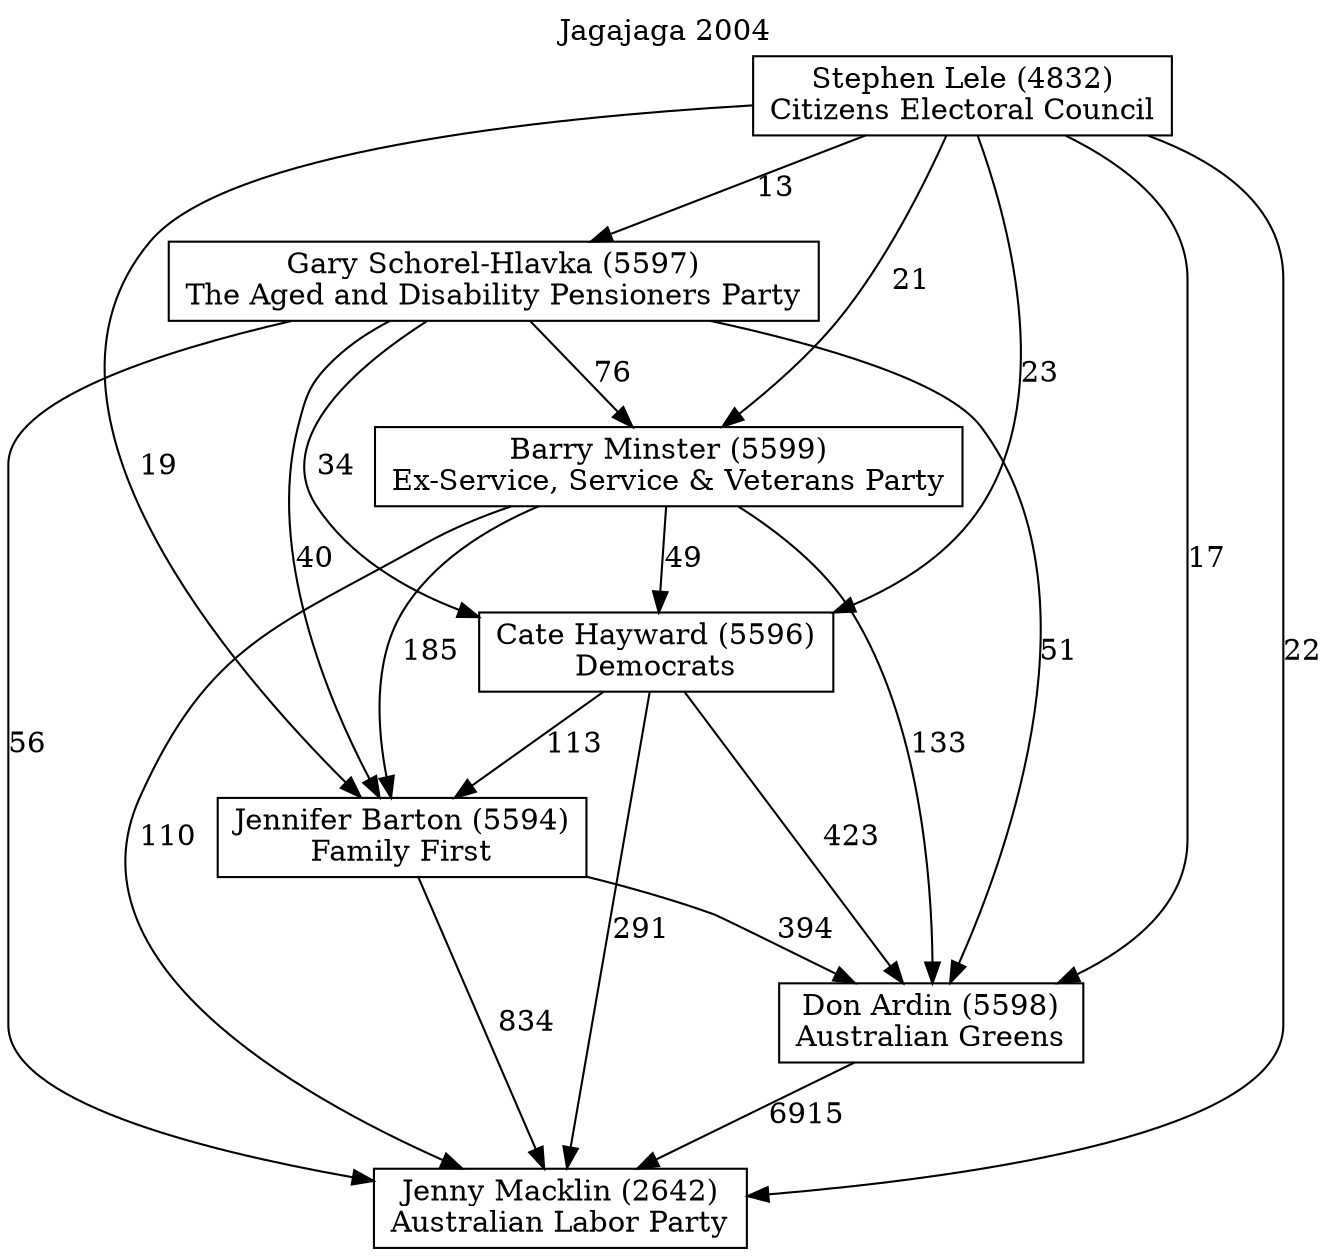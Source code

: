 // House preference flow
digraph "Jenny Macklin (2642)_Jagajaga_2004" {
	graph [label="Jagajaga 2004" labelloc=t mclimit=10]
	node [shape=box]
	"Barry Minster (5599)" [label="Barry Minster (5599)
Ex-Service, Service & Veterans Party"]
	"Cate Hayward (5596)" [label="Cate Hayward (5596)
Democrats"]
	"Don Ardin (5598)" [label="Don Ardin (5598)
Australian Greens"]
	"Gary Schorel-Hlavka (5597)" [label="Gary Schorel-Hlavka (5597)
The Aged and Disability Pensioners Party"]
	"Jennifer Barton (5594)" [label="Jennifer Barton (5594)
Family First"]
	"Jenny Macklin (2642)" [label="Jenny Macklin (2642)
Australian Labor Party"]
	"Stephen Lele (4832)" [label="Stephen Lele (4832)
Citizens Electoral Council"]
	"Barry Minster (5599)" -> "Cate Hayward (5596)" [label=49]
	"Barry Minster (5599)" -> "Don Ardin (5598)" [label=133]
	"Barry Minster (5599)" -> "Jennifer Barton (5594)" [label=185]
	"Barry Minster (5599)" -> "Jenny Macklin (2642)" [label=110]
	"Cate Hayward (5596)" -> "Don Ardin (5598)" [label=423]
	"Cate Hayward (5596)" -> "Jennifer Barton (5594)" [label=113]
	"Cate Hayward (5596)" -> "Jenny Macklin (2642)" [label=291]
	"Don Ardin (5598)" -> "Jenny Macklin (2642)" [label=6915]
	"Gary Schorel-Hlavka (5597)" -> "Barry Minster (5599)" [label=76]
	"Gary Schorel-Hlavka (5597)" -> "Cate Hayward (5596)" [label=34]
	"Gary Schorel-Hlavka (5597)" -> "Don Ardin (5598)" [label=51]
	"Gary Schorel-Hlavka (5597)" -> "Jennifer Barton (5594)" [label=40]
	"Gary Schorel-Hlavka (5597)" -> "Jenny Macklin (2642)" [label=56]
	"Jennifer Barton (5594)" -> "Don Ardin (5598)" [label=394]
	"Jennifer Barton (5594)" -> "Jenny Macklin (2642)" [label=834]
	"Stephen Lele (4832)" -> "Barry Minster (5599)" [label=21]
	"Stephen Lele (4832)" -> "Cate Hayward (5596)" [label=23]
	"Stephen Lele (4832)" -> "Don Ardin (5598)" [label=17]
	"Stephen Lele (4832)" -> "Gary Schorel-Hlavka (5597)" [label=13]
	"Stephen Lele (4832)" -> "Jennifer Barton (5594)" [label=19]
	"Stephen Lele (4832)" -> "Jenny Macklin (2642)" [label=22]
}

